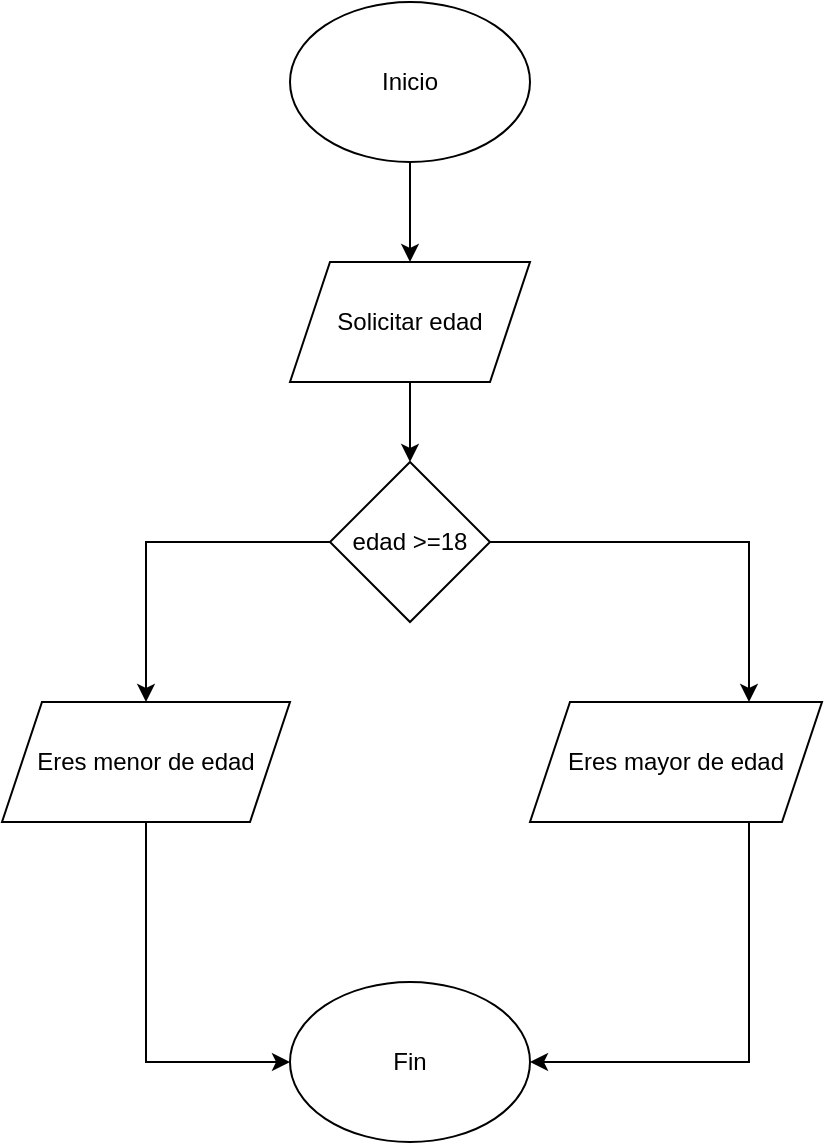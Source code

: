 <mxfile version="26.2.13">
  <diagram name="Página-1" id="vIK9TJv9WnzsTBESfTkg">
    <mxGraphModel dx="1362" dy="793" grid="1" gridSize="10" guides="1" tooltips="1" connect="1" arrows="1" fold="1" page="1" pageScale="1" pageWidth="827" pageHeight="1169" math="0" shadow="0">
      <root>
        <mxCell id="0" />
        <mxCell id="1" parent="0" />
        <mxCell id="CEDjRxz97SUGFm6sH99L-3" style="edgeStyle=orthogonalEdgeStyle;rounded=0;orthogonalLoop=1;jettySize=auto;html=1;exitX=0.5;exitY=1;exitDx=0;exitDy=0;entryX=0.5;entryY=0;entryDx=0;entryDy=0;" edge="1" parent="1" source="CEDjRxz97SUGFm6sH99L-1" target="CEDjRxz97SUGFm6sH99L-2">
          <mxGeometry relative="1" as="geometry" />
        </mxCell>
        <mxCell id="CEDjRxz97SUGFm6sH99L-1" value="Inicio" style="ellipse;whiteSpace=wrap;html=1;" vertex="1" parent="1">
          <mxGeometry x="354" y="80" width="120" height="80" as="geometry" />
        </mxCell>
        <mxCell id="CEDjRxz97SUGFm6sH99L-5" style="edgeStyle=orthogonalEdgeStyle;rounded=0;orthogonalLoop=1;jettySize=auto;html=1;exitX=0.5;exitY=1;exitDx=0;exitDy=0;entryX=0.5;entryY=0;entryDx=0;entryDy=0;" edge="1" parent="1" source="CEDjRxz97SUGFm6sH99L-2" target="CEDjRxz97SUGFm6sH99L-4">
          <mxGeometry relative="1" as="geometry" />
        </mxCell>
        <mxCell id="CEDjRxz97SUGFm6sH99L-2" value="Solicitar edad" style="shape=parallelogram;perimeter=parallelogramPerimeter;whiteSpace=wrap;html=1;fixedSize=1;" vertex="1" parent="1">
          <mxGeometry x="354" y="210" width="120" height="60" as="geometry" />
        </mxCell>
        <mxCell id="CEDjRxz97SUGFm6sH99L-8" style="edgeStyle=orthogonalEdgeStyle;rounded=0;orthogonalLoop=1;jettySize=auto;html=1;exitX=1;exitY=0.5;exitDx=0;exitDy=0;entryX=0.75;entryY=0;entryDx=0;entryDy=0;" edge="1" parent="1" source="CEDjRxz97SUGFm6sH99L-4" target="CEDjRxz97SUGFm6sH99L-7">
          <mxGeometry relative="1" as="geometry">
            <mxPoint x="570" y="440" as="targetPoint" />
          </mxGeometry>
        </mxCell>
        <mxCell id="CEDjRxz97SUGFm6sH99L-9" style="edgeStyle=orthogonalEdgeStyle;rounded=0;orthogonalLoop=1;jettySize=auto;html=1;exitX=0;exitY=0.5;exitDx=0;exitDy=0;entryX=0.5;entryY=0;entryDx=0;entryDy=0;" edge="1" parent="1" source="CEDjRxz97SUGFm6sH99L-4" target="CEDjRxz97SUGFm6sH99L-6">
          <mxGeometry relative="1" as="geometry" />
        </mxCell>
        <mxCell id="CEDjRxz97SUGFm6sH99L-4" value="edad &amp;gt;=18" style="rhombus;whiteSpace=wrap;html=1;" vertex="1" parent="1">
          <mxGeometry x="374" y="310" width="80" height="80" as="geometry" />
        </mxCell>
        <mxCell id="CEDjRxz97SUGFm6sH99L-12" style="edgeStyle=orthogonalEdgeStyle;rounded=0;orthogonalLoop=1;jettySize=auto;html=1;exitX=0.5;exitY=1;exitDx=0;exitDy=0;entryX=0;entryY=0.5;entryDx=0;entryDy=0;" edge="1" parent="1" source="CEDjRxz97SUGFm6sH99L-6" target="CEDjRxz97SUGFm6sH99L-10">
          <mxGeometry relative="1" as="geometry" />
        </mxCell>
        <mxCell id="CEDjRxz97SUGFm6sH99L-6" value="Eres menor de edad" style="shape=parallelogram;perimeter=parallelogramPerimeter;whiteSpace=wrap;html=1;fixedSize=1;" vertex="1" parent="1">
          <mxGeometry x="210" y="430" width="144" height="60" as="geometry" />
        </mxCell>
        <mxCell id="CEDjRxz97SUGFm6sH99L-11" style="edgeStyle=orthogonalEdgeStyle;rounded=0;orthogonalLoop=1;jettySize=auto;html=1;exitX=0.75;exitY=1;exitDx=0;exitDy=0;entryX=1;entryY=0.5;entryDx=0;entryDy=0;" edge="1" parent="1" source="CEDjRxz97SUGFm6sH99L-7" target="CEDjRxz97SUGFm6sH99L-10">
          <mxGeometry relative="1" as="geometry" />
        </mxCell>
        <mxCell id="CEDjRxz97SUGFm6sH99L-7" value="Eres mayor de edad" style="shape=parallelogram;perimeter=parallelogramPerimeter;whiteSpace=wrap;html=1;fixedSize=1;" vertex="1" parent="1">
          <mxGeometry x="474" y="430" width="146" height="60" as="geometry" />
        </mxCell>
        <mxCell id="CEDjRxz97SUGFm6sH99L-10" value="Fin" style="ellipse;whiteSpace=wrap;html=1;" vertex="1" parent="1">
          <mxGeometry x="354" y="570" width="120" height="80" as="geometry" />
        </mxCell>
      </root>
    </mxGraphModel>
  </diagram>
</mxfile>
